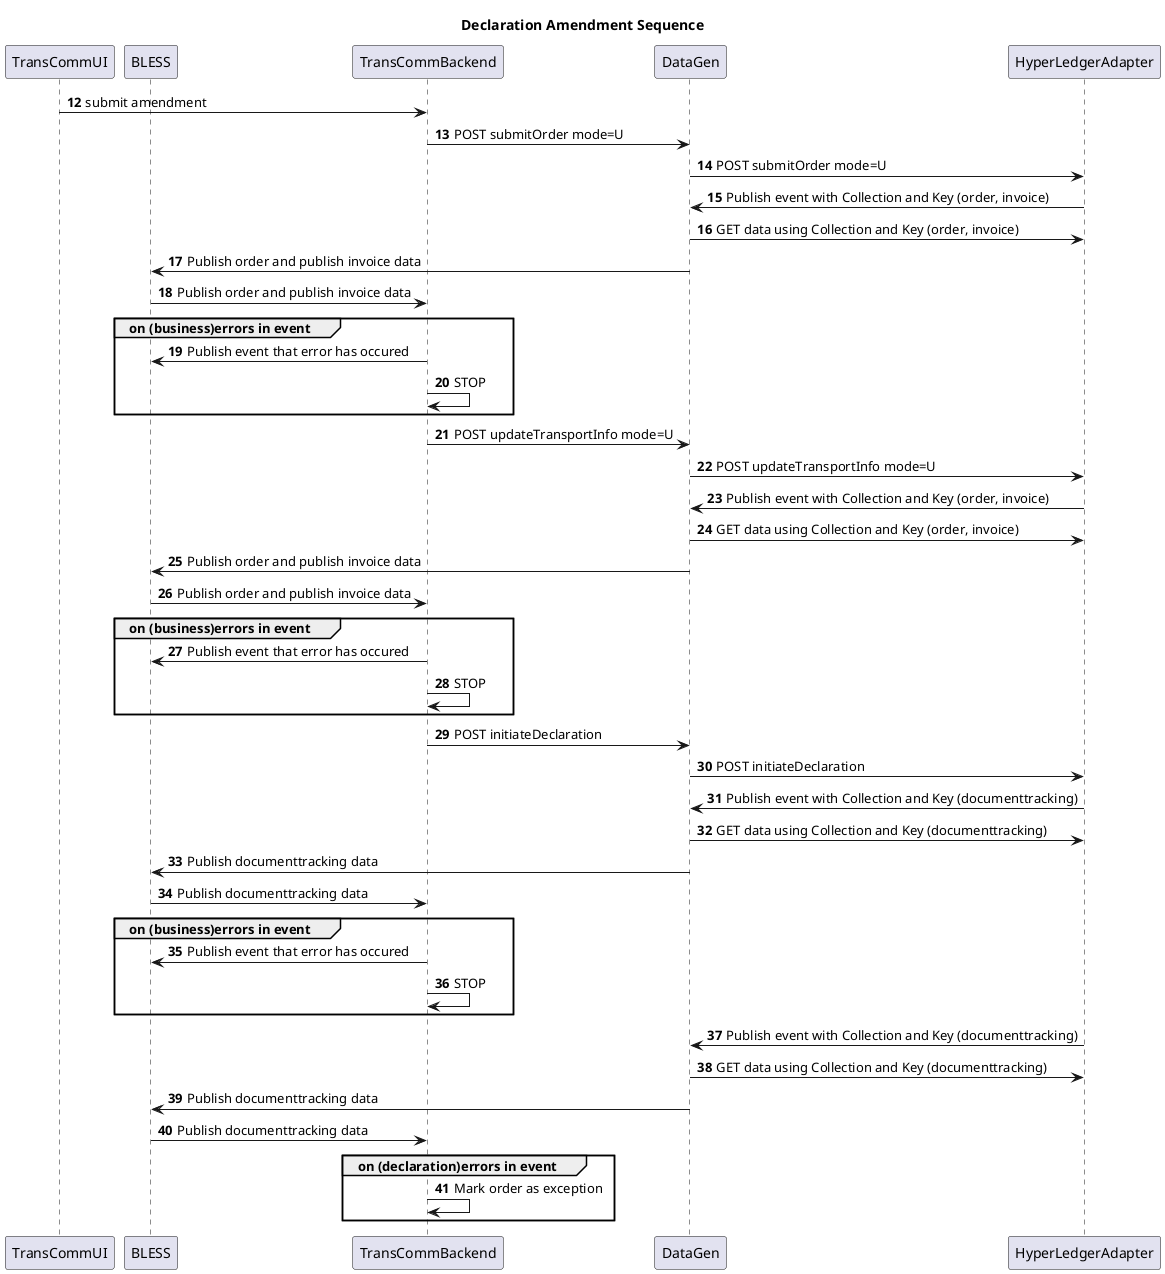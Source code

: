 @startuml declaration amendment sequence
title Declaration Amendment Sequence
participant TransCommUI
participant BLESS
participant TransCommBackend
participant DataGen
participant HyperLedgerAdapter

autonumber 12
TransCommUI -> TransCommBackend: submit amendment
TransCommBackend -> DataGen: POST submitOrder mode=U 
DataGen -> HyperLedgerAdapter: POST submitOrder mode=U
HyperLedgerAdapter -> DataGen: Publish event with Collection and Key (order, invoice)
DataGen -> HyperLedgerAdapter: GET data using Collection and Key (order, invoice)
DataGen -> BLESS: Publish order and publish invoice data
BLESS -> TransCommBackend: Publish order and publish invoice data
Group on (business)errors in event
TransCommBackend -> BLESS: Publish event that error has occured
TransCommBackend -> TransCommBackend: STOP
end

' TODO: check whether we also get documenttracking
TransCommBackend -> DataGen: POST updateTransportInfo mode=U 
DataGen -> HyperLedgerAdapter: POST updateTransportInfo mode=U 
HyperLedgerAdapter -> DataGen: Publish event with Collection and Key (order, invoice)
DataGen -> HyperLedgerAdapter: GET data using Collection and Key (order, invoice)
DataGen -> BLESS: Publish order and publish invoice data
BLESS -> TransCommBackend: Publish order and publish invoice data
Group on (business)errors in event
TransCommBackend -> BLESS: Publish event that error has occured
TransCommBackend -> TransCommBackend: STOP
end


TransCommBackend -> DataGen: POST initiateDeclaration
DataGen -> HyperLedgerAdapter: POST initiateDeclaration
HyperLedgerAdapter -> DataGen: Publish event with Collection and Key (documenttracking)
DataGen -> HyperLedgerAdapter: GET data using Collection and Key (documenttracking)
DataGen -> BLESS: Publish documenttracking data
BLESS -> TransCommBackend: Publish documenttracking data
Group on (business)errors in event
TransCommBackend -> BLESS: Publish event that error has occured
TransCommBackend -> TransCommBackend: STOP
end

' TODO: check what other event will still come in
HyperLedgerAdapter -> DataGen: Publish event with Collection and Key (documenttracking)
DataGen -> HyperLedgerAdapter: GET data using Collection and Key (documenttracking)
DataGen -> BLESS: Publish documenttracking data
BLESS -> TransCommBackend: Publish documenttracking data
Group on (declaration)errors in event
TransCommBackend -> TransCommBackend: Mark order as exception
end


@enduml